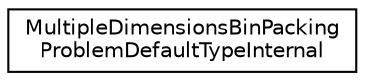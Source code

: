 digraph "Graphical Class Hierarchy"
{
 // LATEX_PDF_SIZE
  edge [fontname="Helvetica",fontsize="10",labelfontname="Helvetica",labelfontsize="10"];
  node [fontname="Helvetica",fontsize="10",shape=record];
  rankdir="LR";
  Node0 [label="MultipleDimensionsBinPacking\lProblemDefaultTypeInternal",height=0.2,width=0.4,color="black", fillcolor="white", style="filled",URL="$structoperations__research_1_1packing_1_1_multiple_dimensions_bin_packing_problem_default_type_internal.html",tooltip=" "];
}
